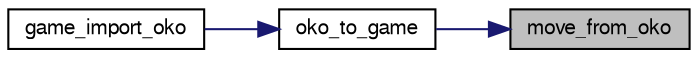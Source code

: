 digraph "move_from_oko"
{
 // LATEX_PDF_SIZE
  bgcolor="transparent";
  edge [fontname="FreeSans",fontsize="10",labelfontname="FreeSans",labelfontsize="10"];
  node [fontname="FreeSans",fontsize="10",shape=record];
  rankdir="RL";
  Node1 [label="move_from_oko",height=0.2,width=0.4,color="black", fillcolor="grey75", style="filled", fontcolor="black",tooltip="Coordinates conversion from oko."];
  Node1 -> Node2 [dir="back",color="midnightblue",fontsize="10",style="solid",fontname="FreeSans"];
  Node2 [label="oko_to_game",height=0.2,width=0.4,color="black",URL="$game_8c.html#acf981645bd9330c81a4101884b7403b1",tooltip="convert an allinf.oko game to a Game."];
  Node2 -> Node3 [dir="back",color="midnightblue",fontsize="10",style="solid",fontname="FreeSans"];
  Node3 [label="game_import_oko",height=0.2,width=0.4,color="black",URL="$game_8c.html#a33f9b30a98050e9de17b2b413bf22a4f",tooltip="Read a game from the \"allinf.oko\" file."];
}
